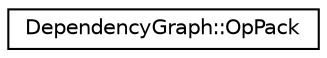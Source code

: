 digraph "Graphical Class Hierarchy"
{
 // LATEX_PDF_SIZE
  edge [fontname="Helvetica",fontsize="10",labelfontname="Helvetica",labelfontsize="10"];
  node [fontname="Helvetica",fontsize="10",shape=record];
  rankdir="LR";
  Node0 [label="DependencyGraph::OpPack",height=0.2,width=0.4,color="black", fillcolor="white", style="filled",URL="$structarm__compute_1_1experimental_1_1dynamic__fusion_1_1_dependency_graph_1_1_op_pack.xhtml",tooltip="A pack of operator including its input and output tensors, used by traversing through the graph in to..."];
}
